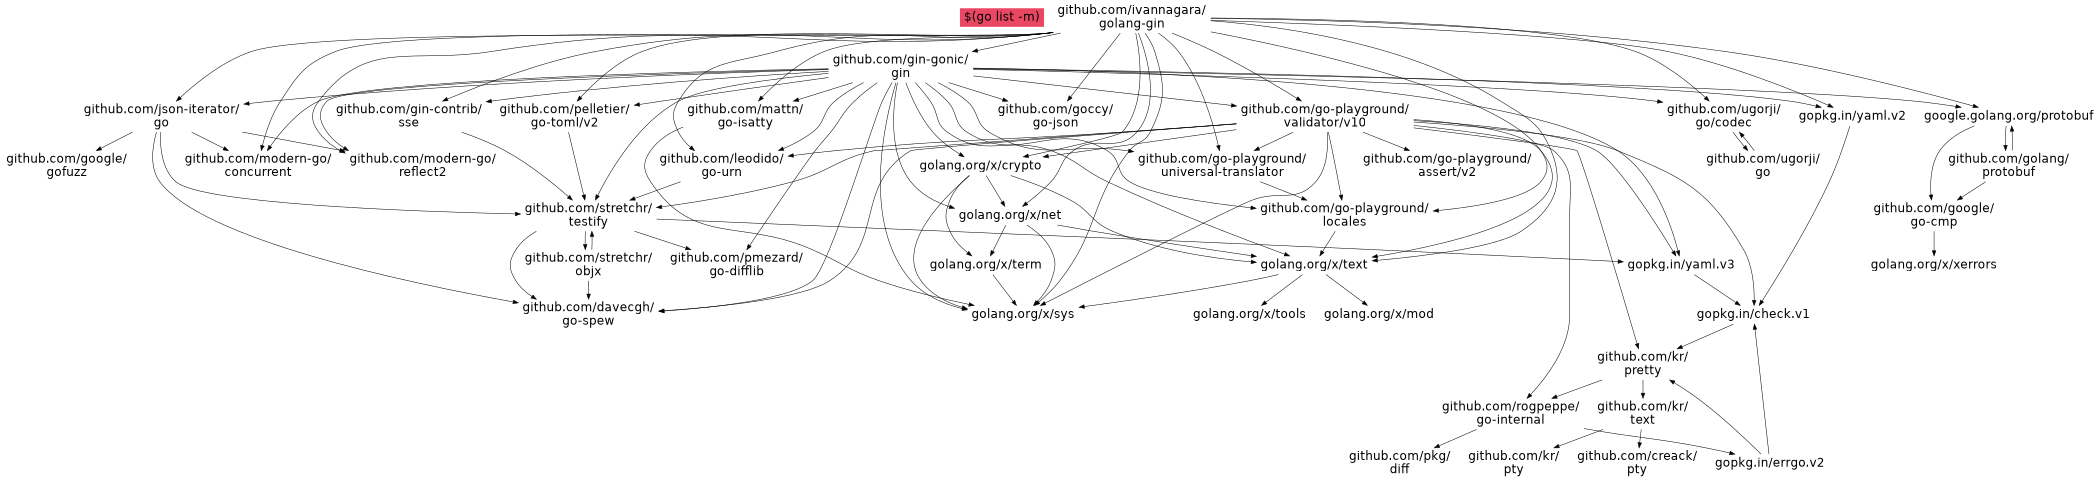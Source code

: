 digraph {

    graph [overlap=false, size=14];

    root="$(go list -m)";

    node [ shape = plaintext, fontname = "Helvetica",

          fontsize=24];

    "$(go list -m)" [style = filled,

                     fillcolor = "#E94762"];"github.com/gin-contrib/\nsse" -> "github.com/stretchr/\ntestify"
"github.com/gin-gonic/\ngin" -> "github.com/davecgh/\ngo-spew"
"github.com/gin-gonic/\ngin" -> "github.com/gin-contrib/\nsse"
"github.com/gin-gonic/\ngin" -> "github.com/go-playground/\nlocales"
"github.com/gin-gonic/\ngin" -> "github.com/go-playground/\nuniversal-translator"
"github.com/gin-gonic/\ngin" -> "github.com/go-playground/\nvalidator/v10"
"github.com/gin-gonic/\ngin" -> "github.com/goccy/\ngo-json"
"github.com/gin-gonic/\ngin" -> "github.com/json-iterator/\ngo"
"github.com/gin-gonic/\ngin" -> "github.com/leodido/\ngo-urn"
"github.com/gin-gonic/\ngin" -> "github.com/mattn/\ngo-isatty"
"github.com/gin-gonic/\ngin" -> "github.com/modern-go/\nconcurrent"
"github.com/gin-gonic/\ngin" -> "github.com/modern-go/\nreflect2"
"github.com/gin-gonic/\ngin" -> "github.com/pelletier/\ngo-toml/v2"
"github.com/gin-gonic/\ngin" -> "github.com/pmezard/\ngo-difflib"
"github.com/gin-gonic/\ngin" -> "github.com/stretchr/\ntestify"
"github.com/gin-gonic/\ngin" -> "github.com/ugorji/\ngo/codec"
"github.com/gin-gonic/\ngin" -> "golang.org/x/crypto"
"github.com/gin-gonic/\ngin" -> "golang.org/x/net"
"github.com/gin-gonic/\ngin" -> "golang.org/x/sys"
"github.com/gin-gonic/\ngin" -> "golang.org/x/text"
"github.com/gin-gonic/\ngin" -> "google.golang.org/protobuf"
"github.com/gin-gonic/\ngin" -> "gopkg.in/yaml.v2"
"github.com/gin-gonic/\ngin" -> "gopkg.in/yaml.v3"
"github.com/go-playground/\nlocales" -> "golang.org/x/text"
"github.com/go-playground/\nuniversal-translator" -> "github.com/go-playground/\nlocales"
"github.com/go-playground/\nvalidator/v10" -> "github.com/davecgh/\ngo-spew"
"github.com/go-playground/\nvalidator/v10" -> "github.com/go-playground/\nassert/v2"
"github.com/go-playground/\nvalidator/v10" -> "github.com/go-playground/\nlocales"
"github.com/go-playground/\nvalidator/v10" -> "github.com/go-playground/\nuniversal-translator"
"github.com/go-playground/\nvalidator/v10" -> "github.com/kr/\npretty"
"github.com/go-playground/\nvalidator/v10" -> "github.com/leodido/\ngo-urn"
"github.com/go-playground/\nvalidator/v10" -> "github.com/rogpeppe/\ngo-internal"
"github.com/go-playground/\nvalidator/v10" -> "github.com/stretchr/\ntestify"
"github.com/go-playground/\nvalidator/v10" -> "golang.org/x/crypto"
"github.com/go-playground/\nvalidator/v10" -> "golang.org/x/sys"
"github.com/go-playground/\nvalidator/v10" -> "golang.org/x/text"
"github.com/go-playground/\nvalidator/v10" -> "gopkg.in/check.v1"
"github.com/go-playground/\nvalidator/v10" -> "gopkg.in/yaml.v3"
"github.com/golang/\nprotobuf" -> "github.com/google/\ngo-cmp"
"github.com/golang/\nprotobuf" -> "google.golang.org/protobuf"
"github.com/google/\ngo-cmp" -> "golang.org/x/xerrors"
"github.com/ivannagara/\ngolang-gin" -> "github.com/gin-contrib/\nsse"
"github.com/ivannagara/\ngolang-gin" -> "github.com/gin-gonic/\ngin"
"github.com/ivannagara/\ngolang-gin" -> "github.com/go-playground/\nlocales"
"github.com/ivannagara/\ngolang-gin" -> "github.com/go-playground/\nuniversal-translator"
"github.com/ivannagara/\ngolang-gin" -> "github.com/go-playground/\nvalidator/v10"
"github.com/ivannagara/\ngolang-gin" -> "github.com/goccy/\ngo-json"
"github.com/ivannagara/\ngolang-gin" -> "github.com/json-iterator/\ngo"
"github.com/ivannagara/\ngolang-gin" -> "github.com/leodido/\ngo-urn"
"github.com/ivannagara/\ngolang-gin" -> "github.com/mattn/\ngo-isatty"
"github.com/ivannagara/\ngolang-gin" -> "github.com/modern-go/\nconcurrent"
"github.com/ivannagara/\ngolang-gin" -> "github.com/modern-go/\nreflect2"
"github.com/ivannagara/\ngolang-gin" -> "github.com/pelletier/\ngo-toml/v2"
"github.com/ivannagara/\ngolang-gin" -> "github.com/ugorji/\ngo/codec"
"github.com/ivannagara/\ngolang-gin" -> "golang.org/x/crypto"
"github.com/ivannagara/\ngolang-gin" -> "golang.org/x/net"
"github.com/ivannagara/\ngolang-gin" -> "golang.org/x/sys"
"github.com/ivannagara/\ngolang-gin" -> "golang.org/x/text"
"github.com/ivannagara/\ngolang-gin" -> "google.golang.org/protobuf"
"github.com/ivannagara/\ngolang-gin" -> "gopkg.in/yaml.v2"
"github.com/json-iterator/\ngo" -> "github.com/davecgh/\ngo-spew"
"github.com/json-iterator/\ngo" -> "github.com/google/\ngofuzz"
"github.com/json-iterator/\ngo" -> "github.com/modern-go/\nconcurrent"
"github.com/json-iterator/\ngo" -> "github.com/modern-go/\nreflect2"
"github.com/json-iterator/\ngo" -> "github.com/stretchr/\ntestify"
"github.com/kr/\npretty" -> "github.com/kr/\ntext"
"github.com/kr/\npretty" -> "github.com/rogpeppe/\ngo-internal"
"github.com/kr/\ntext" -> "github.com/creack/\npty"
"github.com/kr/\ntext" -> "github.com/kr/\npty"
"github.com/leodido/\ngo-urn" -> "github.com/stretchr/\ntestify"
"github.com/mattn/\ngo-isatty" -> "golang.org/x/sys"
"github.com/pelletier/\ngo-toml/v2" -> "github.com/stretchr/\ntestify"
"github.com/rogpeppe/\ngo-internal" -> "github.com/pkg/\ndiff"
"github.com/rogpeppe/\ngo-internal" -> "gopkg.in/errgo.v2"
"github.com/stretchr/\nobjx" -> "github.com/davecgh/\ngo-spew"
"github.com/stretchr/\nobjx" -> "github.com/stretchr/\ntestify"
"github.com/stretchr/\ntestify" -> "github.com/davecgh/\ngo-spew"
"github.com/stretchr/\ntestify" -> "github.com/pmezard/\ngo-difflib"
"github.com/stretchr/\ntestify" -> "github.com/stretchr/\nobjx"
"github.com/stretchr/\ntestify" -> "gopkg.in/yaml.v3"
"github.com/ugorji/\ngo" -> "github.com/ugorji/\ngo/codec"
"github.com/ugorji/\ngo/codec" -> "github.com/ugorji/\ngo"
"golang.org/x/crypto" -> "golang.org/x/net"
"golang.org/x/crypto" -> "golang.org/x/sys"
"golang.org/x/crypto" -> "golang.org/x/term"
"golang.org/x/crypto" -> "golang.org/x/text"
"golang.org/x/net" -> "golang.org/x/sys"
"golang.org/x/net" -> "golang.org/x/term"
"golang.org/x/net" -> "golang.org/x/text"
"golang.org/x/term" -> "golang.org/x/sys"
"golang.org/x/text" -> "golang.org/x/mod"
"golang.org/x/text" -> "golang.org/x/sys"
"golang.org/x/text" -> "golang.org/x/tools"
"google.golang.org/protobuf" -> "github.com/golang/\nprotobuf"
"google.golang.org/protobuf" -> "github.com/google/\ngo-cmp"
"gopkg.in/check.v1" -> "github.com/kr/\npretty"
"gopkg.in/errgo.v2" -> "github.com/kr/\npretty"
"gopkg.in/errgo.v2" -> "gopkg.in/check.v1"
"gopkg.in/yaml.v2" -> "gopkg.in/check.v1"
"gopkg.in/yaml.v3" -> "gopkg.in/check.v1"
}
